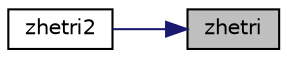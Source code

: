 digraph "zhetri"
{
 // LATEX_PDF_SIZE
  edge [fontname="Helvetica",fontsize="10",labelfontname="Helvetica",labelfontsize="10"];
  node [fontname="Helvetica",fontsize="10",shape=record];
  rankdir="RL";
  Node1 [label="zhetri",height=0.2,width=0.4,color="black", fillcolor="grey75", style="filled", fontcolor="black",tooltip="ZHETRI"];
  Node1 -> Node2 [dir="back",color="midnightblue",fontsize="10",style="solid",fontname="Helvetica"];
  Node2 [label="zhetri2",height=0.2,width=0.4,color="black", fillcolor="white", style="filled",URL="$zhetri2_8f.html#ac32421ed08532b571f00daca6b2ada82",tooltip="ZHETRI2"];
}
